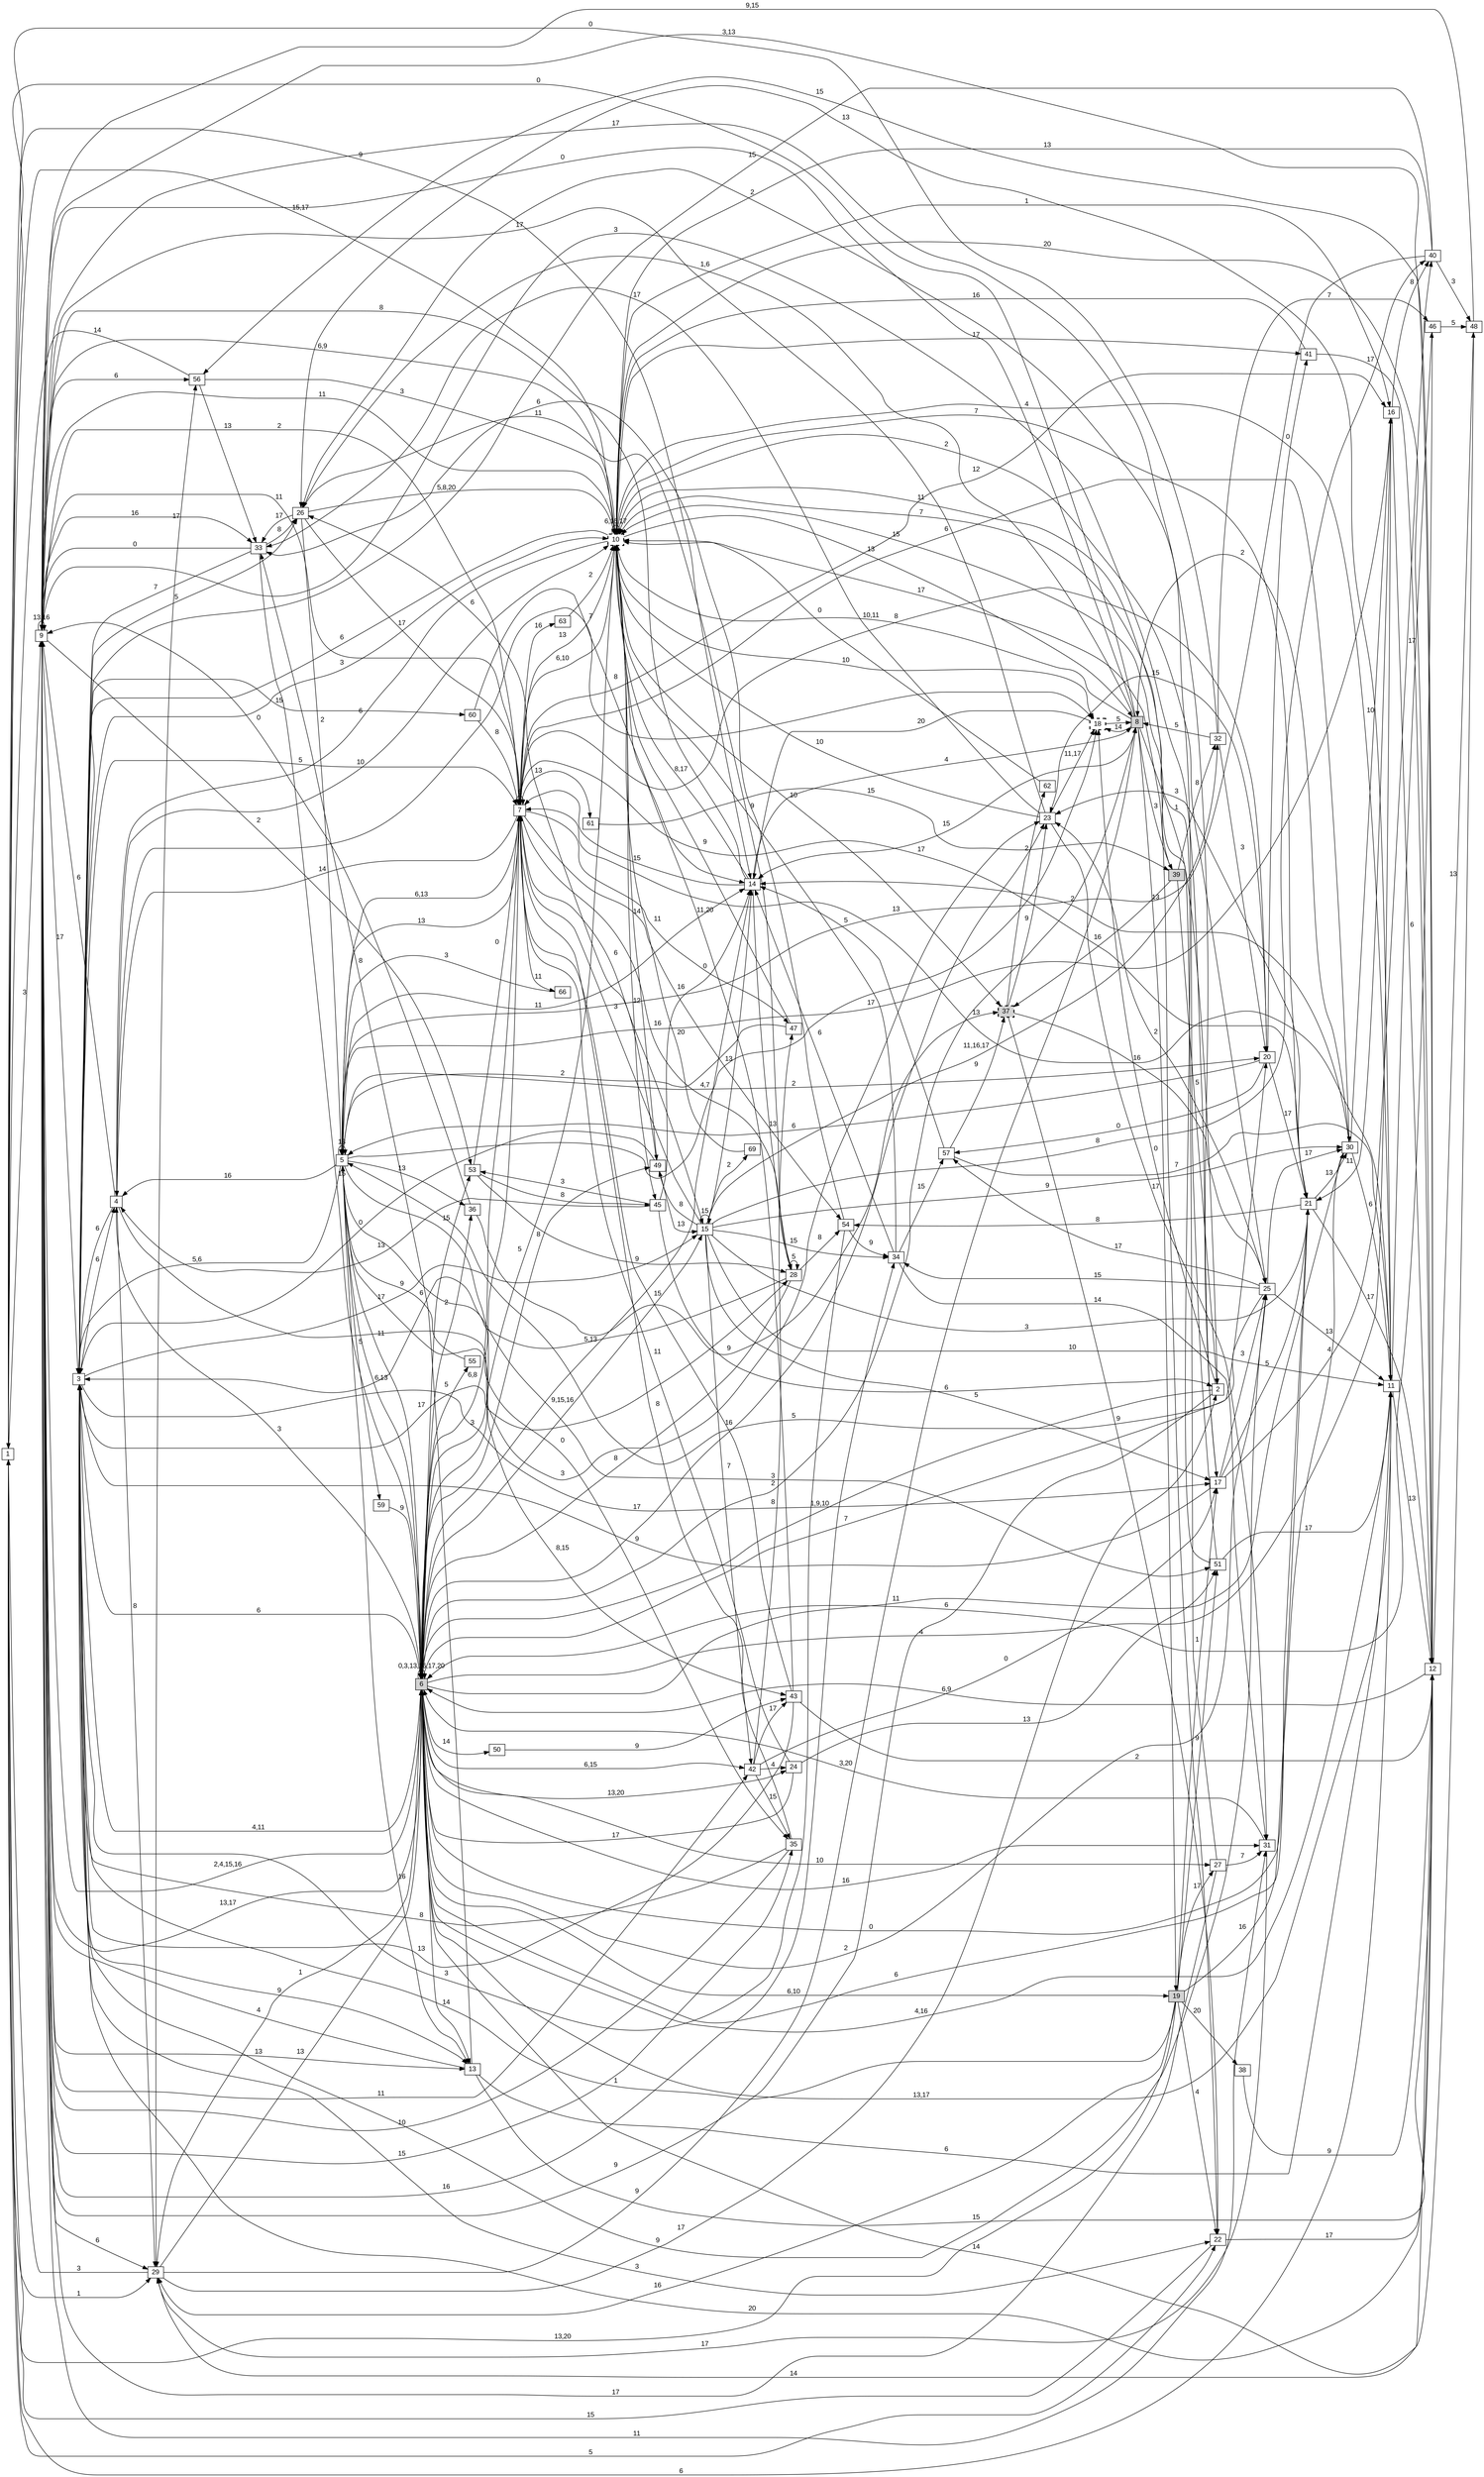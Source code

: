 digraph "NDFA" {
  rankdir=LR
  node [shape=box width=0.1 height=0.1 fontname=Arial]
  edge [fontname=Arial]
/* Estados */
 s1 [label="1" ] /* I:0 F:0 D:0 */
 s2 [label="2" ] /* I:0 F:0 D:0 */
 s3 [label="3" ] /* I:0 F:0 D:0 */
 s4 [label="4" ] /* I:0 F:0 D:0 */
 s5 [label="5" ] /* I:0 F:0 D:0 */
 s6 [label="6" style="filled"] /* I:1 F:0 D:0 */
 s7 [label="7" ] /* I:0 F:0 D:0 */
 s8 [label="8" style="filled"] /* I:1 F:0 D:0 */
 s9 [label="9" ] /* I:0 F:0 D:0 */
 s10 [label="10" style="bold,dashed"] /* I:0 F:1 D:0 */
 s11 [label="11" ] /* I:0 F:0 D:0 */
 s12 [label="12" ] /* I:0 F:0 D:0 */
 s13 [label="13" ] /* I:0 F:0 D:0 */
 s14 [label="14" ] /* I:0 F:0 D:0 */
 s15 [label="15" ] /* I:0 F:0 D:0 */
 s16 [label="16" ] /* I:0 F:0 D:0 */
 s17 [label="17" ] /* I:0 F:0 D:0 */
 s18 [label="18" style="bold,dashed"] /* I:0 F:1 D:0 */
 s19 [label="19" style="filled"] /* I:1 F:0 D:0 */
 s20 [label="20" ] /* I:0 F:0 D:0 */
 s21 [label="21" ] /* I:0 F:0 D:0 */
 s22 [label="22" ] /* I:0 F:0 D:0 */
 s23 [label="23" ] /* I:0 F:0 D:0 */
 s24 [label="24" ] /* I:0 F:0 D:0 */
 s25 [label="25" ] /* I:0 F:0 D:0 */
 s26 [label="26" ] /* I:0 F:0 D:0 */
 s27 [label="27" ] /* I:0 F:0 D:0 */
 s28 [label="28" ] /* I:0 F:0 D:0 */
 s29 [label="29" ] /* I:0 F:0 D:0 */
 s30 [label="30" ] /* I:0 F:0 D:0 */
 s31 [label="31" ] /* I:0 F:0 D:0 */
 s32 [label="32" ] /* I:0 F:0 D:0 */
 s33 [label="33" ] /* I:0 F:0 D:0 */
 s34 [label="34" ] /* I:0 F:0 D:0 */
 s35 [label="35" ] /* I:0 F:0 D:0 */
 s36 [label="36" ] /* I:0 F:0 D:0 */
 s37 [label="37" style="filled,bold,dashed"] /* I:1 F:1 D:0 */
 s38 [label="38" ] /* I:0 F:0 D:0 */
 s39 [label="39" style="filled"] /* I:1 F:0 D:0 */
 s40 [label="40" ] /* I:0 F:0 D:0 */
 s41 [label="41" ] /* I:0 F:0 D:0 */
 s42 [label="42" ] /* I:0 F:0 D:0 */
 s43 [label="43" ] /* I:0 F:0 D:0 */
 s45 [label="45" ] /* I:0 F:0 D:0 */
 s46 [label="46" ] /* I:0 F:0 D:0 */
 s47 [label="47" ] /* I:0 F:0 D:0 */
 s48 [label="48" ] /* I:0 F:0 D:0 */
 s49 [label="49" ] /* I:0 F:0 D:0 */
 s50 [label="50" ] /* I:0 F:0 D:0 */
 s51 [label="51" ] /* I:0 F:0 D:0 */
 s53 [label="53" ] /* I:0 F:0 D:0 */
 s54 [label="54" ] /* I:0 F:0 D:0 */
 s55 [label="55" ] /* I:0 F:0 D:0 */
 s56 [label="56" ] /* I:0 F:0 D:0 */
 s57 [label="57" ] /* I:0 F:0 D:0 */
 s59 [label="59" ] /* I:0 F:0 D:0 */
 s60 [label="60" ] /* I:0 F:0 D:0 */
 s61 [label="61" ] /* I:0 F:0 D:0 */
 s62 [label="62" ] /* I:0 F:0 D:0 */
 s63 [label="63" ] /* I:0 F:0 D:0 */
 s66 [label="66" ] /* I:0 F:0 D:0 */
 s69 [label="69" ] /* I:0 F:0 D:0 */
/* Transiciones */
  s1 -> s9 [label="3"]
  s1 -> s10 [label="15,17"]
  s1 -> s14 [label="9"]
  s1 -> s22 [label="5"]
  s1 -> s29 [label="1"]
  s2 -> s6 [label="1,9,10"]
  s2 -> s9 [label="9"]
  s2 -> s18 [label="0"]
  s3 -> s4 [label="6"]
  s3 -> s6 [label="6"]
  s3 -> s7 [label="5"]
  s3 -> s10 [label="3"]
  s3 -> s13 [label="9"]
  s3 -> s15 [label="17"]
  s3 -> s17 [label="17"]
  s3 -> s22 [label="3"]
  s3 -> s25 [label="9"]
  s3 -> s26 [label="5"]
  s3 -> s28 [label="17"]
  s3 -> s60 [label="15"]
  s4 -> s3 [label="6"]
  s4 -> s9 [label="6"]
  s4 -> s10 [label="10"]
  s4 -> s18 [label="7"]
  s4 -> s23 [label="3"]
  s4 -> s29 [label="8"]
  s5 -> s3 [label="5,6"]
  s5 -> s4 [label="16"]
  s5 -> s5 [label="13"]
  s5 -> s6 [label="11"]
  s5 -> s7 [label="13"]
  s5 -> s13 [label="16"]
  s5 -> s14 [label="11"]
  s5 -> s18 [label="4,7"]
  s5 -> s20 [label="2"]
  s5 -> s35 [label="0"]
  s5 -> s36 [label="13"]
  s5 -> s43 [label="8,15"]
  s5 -> s51 [label="3"]
  s5 -> s59 [label="5"]
  s6 -> s3 [label="4,11"]
  s6 -> s4 [label="3"]
  s6 -> s5 [label="6,13"]
  s6 -> s6 [label="0,3,13,16,17,20"]
  s6 -> s7 [label="6,8"]
  s6 -> s8 [label="2"]
  s6 -> s9 [label="13,17"]
  s6 -> s10 [label="5"]
  s6 -> s11 [label="13,17"]
  s6 -> s13 [label="14"]
  s6 -> s15 [label="9,15,16"]
  s6 -> s16 [label="4"]
  s6 -> s19 [label="6,10"]
  s6 -> s20 [label="7"]
  s6 -> s21 [label="0"]
  s6 -> s23 [label="16"]
  s6 -> s24 [label="13,20"]
  s6 -> s25 [label="2"]
  s6 -> s27 [label="10"]
  s6 -> s29 [label="1"]
  s6 -> s30 [label="11"]
  s6 -> s31 [label="16"]
  s6 -> s36 [label="2"]
  s6 -> s42 [label="6,15"]
  s6 -> s49 [label="8"]
  s6 -> s50 [label="14"]
  s6 -> s53 [label="15"]
  s6 -> s55 [label="5"]
  s7 -> s4 [label="14"]
  s7 -> s5 [label="6,13"]
  s7 -> s6 [label="3"]
  s7 -> s7 [label="6"]
  s7 -> s9 [label="11"]
  s7 -> s10 [label="6,10"]
  s7 -> s15 [label="6"]
  s7 -> s16 [label="12"]
  s7 -> s20 [label="8"]
  s7 -> s21 [label="17"]
  s7 -> s28 [label="16"]
  s7 -> s30 [label="6"]
  s7 -> s47 [label="11"]
  s7 -> s54 [label="16"]
  s7 -> s61 [label="13"]
  s7 -> s63 [label="16"]
  s7 -> s66 [label="11"]
  s8 -> s1 [label="0"]
  s8 -> s2 [label="1"]
  s8 -> s9 [label="0"]
  s8 -> s10 [label="10,11"]
  s8 -> s14 [label="15"]
  s8 -> s18 [label="14"]
  s8 -> s19 [label="13"]
  s8 -> s26 [label="1,6"]
  s8 -> s39 [label="3"]
  s9 -> s3 [label="17"]
  s9 -> s6 [label="2,4,15,16"]
  s9 -> s7 [label="2"]
  s9 -> s9 [label="13,16"]
  s9 -> s10 [label="6,9"]
  s9 -> s13 [label="13"]
  s9 -> s17 [label="3"]
  s9 -> s29 [label="6"]
  s9 -> s31 [label="11"]
  s9 -> s33 [label="16"]
  s9 -> s34 [label="16"]
  s9 -> s35 [label="15"]
  s9 -> s42 [label="11"]
  s9 -> s53 [label="2"]
  s9 -> s56 [label="6"]
  s10 -> s3 [label="6"]
  s10 -> s4 [label="6"]
  s10 -> s7 [label="13"]
  s10 -> s8 [label="13"]
  s10 -> s9 [label="11"]
  s10 -> s10 [label="6,16,17"]
  s10 -> s12 [label="20"]
  s10 -> s16 [label="1"]
  s10 -> s18 [label="10"]
  s10 -> s25 [label="2"]
  s10 -> s37 [label="10"]
  s10 -> s41 [label="17"]
  s10 -> s45 [label="12"]
  s10 -> s49 [label="14"]
  s11 -> s1 [label="6"]
  s11 -> s6 [label="4,16"]
  s11 -> s7 [label="13"]
  s11 -> s10 [label="4"]
  s11 -> s12 [label="13"]
  s11 -> s26 [label="13"]
  s11 -> s46 [label="17"]
  s12 -> s3 [label="20"]
  s12 -> s6 [label="6,9"]
  s12 -> s9 [label="3,13"]
  s12 -> s48 [label="13"]
  s12 -> s56 [label="15"]
  s13 -> s9 [label="4"]
  s13 -> s11 [label="6"]
  s13 -> s12 [label="15"]
  s13 -> s33 [label="8"]
  s14 -> s6 [label="5,13"]
  s14 -> s7 [label="15"]
  s14 -> s8 [label="4"]
  s14 -> s9 [label="8"]
  s14 -> s10 [label="8,17"]
  s14 -> s28 [label="13"]
  s15 -> s7 [label="3"]
  s15 -> s11 [label="10"]
  s15 -> s14 [label="13"]
  s15 -> s15 [label="15"]
  s15 -> s17 [label="5"]
  s15 -> s21 [label="3"]
  s15 -> s30 [label="9"]
  s15 -> s32 [label="11,16,17"]
  s15 -> s34 [label="15"]
  s15 -> s40 [label="8"]
  s15 -> s42 [label="7"]
  s15 -> s49 [label="8"]
  s15 -> s69 [label="2"]
  s16 -> s5 [label="17"]
  s16 -> s12 [label="6"]
  s16 -> s21 [label="11"]
  s16 -> s40 [label="8"]
  s17 -> s3 [label="9"]
  s17 -> s9 [label="17"]
  s17 -> s21 [label="5"]
  s17 -> s25 [label="3"]
  s17 -> s40 [label="4"]
  s18 -> s8 [label="5"]
  s18 -> s14 [label="20"]
  s19 -> s1 [label="13,20"]
  s19 -> s3 [label="1"]
  s19 -> s17 [label="1"]
  s19 -> s21 [label="16"]
  s19 -> s22 [label="4"]
  s19 -> s27 [label="17"]
  s19 -> s29 [label="16"]
  s19 -> s38 [label="20"]
  s19 -> s51 [label="9"]
  s20 -> s5 [label="6"]
  s20 -> s21 [label="17"]
  s20 -> s23 [label="15"]
  s20 -> s41 [label="0"]
  s20 -> s57 [label="0"]
  s21 -> s10 [label="7"]
  s21 -> s12 [label="17"]
  s21 -> s23 [label="3"]
  s21 -> s30 [label="13"]
  s21 -> s54 [label="8"]
  s22 -> s1 [label="15"]
  s22 -> s10 [label="17"]
  s22 -> s12 [label="17"]
  s23 -> s9 [label="17"]
  s23 -> s10 [label="10"]
  s23 -> s18 [label="11,17"]
  s23 -> s31 [label="17"]
  s23 -> s33 [label="17"]
  s24 -> s6 [label="17"]
  s24 -> s7 [label="11"]
  s24 -> s51 [label="13"]
  s25 -> s5 [label="5"]
  s25 -> s11 [label="13"]
  s25 -> s23 [label="2"]
  s25 -> s30 [label="17"]
  s25 -> s34 [label="15"]
  s25 -> s57 [label="17"]
  s26 -> s5 [label="2"]
  s26 -> s7 [label="17"]
  s26 -> s10 [label="5,8,20"]
  s26 -> s28 [label="11"]
  s26 -> s33 [label="17"]
  s27 -> s9 [label="17"]
  s27 -> s10 [label="11"]
  s27 -> s31 [label="7"]
  s28 -> s3 [label="6"]
  s28 -> s6 [label="8"]
  s28 -> s28 [label="5"]
  s28 -> s54 [label="8"]
  s29 -> s1 [label="3"]
  s29 -> s2 [label="17"]
  s29 -> s6 [label="13"]
  s29 -> s8 [label="9"]
  s29 -> s12 [label="14"]
  s29 -> s56 [label="17"]
  s30 -> s6 [label="6"]
  s30 -> s8 [label="2"]
  s30 -> s11 [label="6"]
  s30 -> s14 [label="2"]
  s30 -> s16 [label="10"]
  s31 -> s6 [label="3,20"]
  s31 -> s29 [label="17"]
  s32 -> s1 [label="0"]
  s32 -> s8 [label="5"]
  s32 -> s20 [label="3"]
  s32 -> s46 [label="7"]
  s33 -> s3 [label="7"]
  s33 -> s6 [label="15"]
  s33 -> s9 [label="0"]
  s33 -> s26 [label="8"]
  s34 -> s10 [label="9"]
  s34 -> s14 [label="6"]
  s34 -> s31 [label="14"]
  s34 -> s57 [label="15"]
  s35 -> s3 [label="8"]
  s35 -> s7 [label="8"]
  s35 -> s9 [label="10"]
  s36 -> s9 [label="0"]
  s36 -> s37 [label="9"]
  s37 -> s22 [label="9"]
  s37 -> s23 [label="9"]
  s37 -> s25 [label="16"]
  s37 -> s62 [label="2"]
  s38 -> s12 [label="9"]
  s39 -> s2 [label="5"]
  s39 -> s10 [label="15"]
  s39 -> s32 [label="8"]
  s39 -> s37 [label="16"]
  s40 -> s3 [label="15"]
  s40 -> s5 [label="13"]
  s40 -> s10 [label="13"]
  s40 -> s48 [label="3"]
  s41 -> s10 [label="16"]
  s41 -> s12 [label="17"]
  s42 -> s17 [label="0"]
  s42 -> s24 [label="4"]
  s42 -> s35 [label="15"]
  s42 -> s43 [label="17"]
  s42 -> s47 [label="8"]
  s43 -> s3 [label="13"]
  s43 -> s7 [label="15"]
  s43 -> s10 [label="11,20"]
  s43 -> s12 [label="2"]
  s45 -> s2 [label="6"]
  s45 -> s4 [label="13"]
  s45 -> s14 [label="0"]
  s45 -> s53 [label="3"]
  s46 -> s6 [label="6"]
  s46 -> s48 [label="5"]
  s47 -> s5 [label="2"]
  s47 -> s10 [label="9"]
  s48 -> s6 [label="14"]
  s48 -> s9 [label="9,15"]
  s49 -> s3 [label="0"]
  s49 -> s15 [label="13"]
  s49 -> s26 [label="6"]
  s50 -> s43 [label="9"]
  s51 -> s10 [label="7"]
  s51 -> s11 [label="17"]
  s51 -> s26 [label="2"]
  s53 -> s7 [label="0"]
  s53 -> s28 [label="9"]
  s53 -> s45 [label="8"]
  s54 -> s3 [label="3"]
  s54 -> s33 [label="6"]
  s54 -> s34 [label="9"]
  s55 -> s5 [label="9"]
  s56 -> s1 [label="14"]
  s56 -> s10 [label="3"]
  s56 -> s33 [label="13"]
  s57 -> s11 [label="7"]
  s57 -> s14 [label="5"]
  s57 -> s37 [label="9"]
  s59 -> s6 [label="9"]
  s60 -> s7 [label="8"]
  s60 -> s14 [label="8"]
  s61 -> s39 [label="15"]
  s62 -> s10 [label="0"]
  s63 -> s10 [label="2"]
  s66 -> s5 [label="3"]
  s69 -> s10 [label="20"]
}
